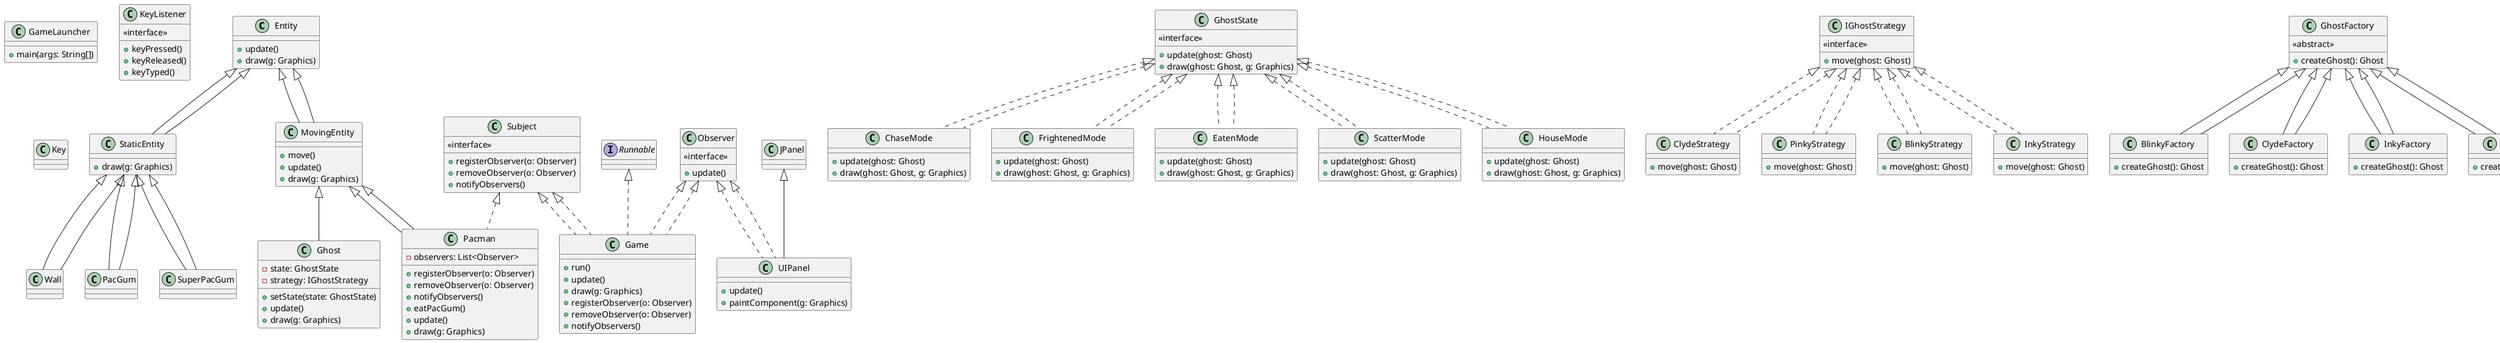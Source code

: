 @startuml

class Entity {
  +update()
  +draw(g: Graphics)
}

class StaticEntity extends Entity {
  +draw(g: Graphics)
}

class Wall extends StaticEntity
class PacGum extends StaticEntity
class SuperPacGum extends StaticEntity

class MovingEntity extends Entity {
  +move()
  +update()
  +draw(g: Graphics)
}

class GhostState {
  <<interface>>
  +update(ghost: Ghost)
  +draw(ghost: Ghost, g: Graphics)
}

class Ghost {
  -state: GhostState
  -strategy: IGhostStrategy
  +setState(state: GhostState)
  +update()
  +draw(g: Graphics)
}

class ChaseMode implements GhostState {
  +update(ghost: Ghost)
  +draw(ghost: Ghost, g: Graphics)
}

class FrightenedMode implements GhostState {
  +update(ghost: Ghost)
  +draw(ghost: Ghost, g: Graphics)
}

class EatenMode implements GhostState {
  +update(ghost: Ghost)
  +draw(ghost: Ghost, g: Graphics)
}

class ScatterMode implements GhostState {
  +update(ghost: Ghost)
  +draw(ghost: Ghost, g: Graphics)
}

class HouseMode implements GhostState {
  +update(ghost: Ghost)
  +draw(ghost: Ghost, g: Graphics)
}

class IGhostStrategy {
  <<interface>>
  +move(ghost: Ghost)
}

class ClydeStrategy implements IGhostStrategy {
  +move(ghost: Ghost)
}

class PinkyStrategy implements IGhostStrategy {
  +move(ghost: Ghost)
}

class BlinkyStrategy implements IGhostStrategy {
  +move(ghost: Ghost)
}

class InkyStrategy implements IGhostStrategy {
  +move(ghost: Ghost)
}

class GhostFactory {
  <<abstract>>
  +createGhost(): Ghost
}

class BlinkyFactory extends GhostFactory {
  +createGhost(): Ghost
}

class ClydeFactory extends GhostFactory {
  +createGhost(): Ghost
}

class InkyFactory extends GhostFactory {
  +createGhost(): Ghost
}

class PinkyFactory extends GhostFactory {
  +createGhost(): Ghost
}

class Pacman extends MovingEntity {
  -observers: List<Observer>
  +registerObserver(o: Observer)
  +removeObserver(o: Observer)
  +notifyObservers()
  +eatPacGum()
  +update()
  +draw(g: Graphics)
}

class Observer {
  <<interface>>
  +update()
}

class Subject {
  <<interface>>
  +registerObserver(o: Observer)
  +removeObserver(o: Observer)
  +notifyObservers()
}

class Game implements Runnable, Observer, Subject {
  +run()
  +update()
  +draw(g: Graphics)
  +registerObserver(o: Observer)
  +removeObserver(o: Observer)
  +notifyObservers()
}

class UIPanel extends JPanel implements Observer {
  +update()
  +paintComponent(g: Graphics)
}

class CollisionDetector {
  +checkCollision(a: Entity, b: Entity): boolean
  +checkWallCollision(e: Entity, w: Wall): boolean
}

class WallCollisionDetector extends CollisionDetector

class GameLauncher {
  +main(args: String[])
}

class KeyListener {
  <<interface>>
  +keyPressed()
  +keyReleased()
  +keyTyped()
}

class Key

Entity <|-- StaticEntity
Entity <|-- MovingEntity
StaticEntity <|-- Wall
StaticEntity <|-- PacGum
StaticEntity <|-- SuperPacGum
MovingEntity <|-- Ghost
MovingEntity <|-- Pacman

GhostState <|.. ChaseMode
GhostState <|.. FrightenedMode
GhostState <|.. EatenMode
GhostState <|.. ScatterMode
GhostState <|.. HouseMode

IGhostStrategy <|.. ClydeStrategy
IGhostStrategy <|.. PinkyStrategy
IGhostStrategy <|.. BlinkyStrategy
IGhostStrategy <|.. InkyStrategy

GhostFactory <|-- BlinkyFactory
GhostFactory <|-- ClydeFactory
GhostFactory <|-- InkyFactory
GhostFactory <|-- PinkyFactory

Subject <|.. Pacman
Observer <|.. Game
Observer <|.. UIPanel
Subject <|.. Game

@enduml@startuml

       class Entity {
         +update()
         +draw(g: Graphics)
       }

       class StaticEntity extends Entity {
         +draw(g: Graphics)
       }

       class Wall extends StaticEntity
       class PacGum extends StaticEntity
       class SuperPacGum extends StaticEntity

       class MovingEntity extends Entity {
         +move()
         +update()
         +draw(g: Graphics)
       }

       class GhostState {
         <<interface>>
         +update(ghost: Ghost)
         +draw(ghost: Ghost, g: Graphics)
       }

       class Ghost {
         -state: GhostState
         -strategy: IGhostStrategy
         +setState(state: GhostState)
         +update()
         +draw(g: Graphics)
       }

       class ChaseMode implements GhostState {
         +update(ghost: Ghost)
         +draw(ghost: Ghost, g: Graphics)
       }

       class FrightenedMode implements GhostState {
         +update(ghost: Ghost)
         +draw(ghost: Ghost, g: Graphics)
       }

       class EatenMode implements GhostState {
         +update(ghost: Ghost)
         +draw(ghost: Ghost, g: Graphics)
       }

       class ScatterMode implements GhostState {
         +update(ghost: Ghost)
         +draw(ghost: Ghost, g: Graphics)
       }

       class HouseMode implements GhostState {
         +update(ghost: Ghost)
         +draw(ghost: Ghost, g: Graphics)
       }

       class IGhostStrategy {
         <<interface>>
         +move(ghost: Ghost)
       }

       class ClydeStrategy implements IGhostStrategy {
         +move(ghost: Ghost)
       }

       class PinkyStrategy implements IGhostStrategy {
         +move(ghost: Ghost)
       }

       class BlinkyStrategy implements IGhostStrategy {
         +move(ghost: Ghost)
       }

       class InkyStrategy implements IGhostStrategy {
         +move(ghost: Ghost)
       }

       class GhostFactory {
         <<abstract>>
         +createGhost(): Ghost
       }

       class BlinkyFactory extends GhostFactory {
         +createGhost(): Ghost
       }

       class ClydeFactory extends GhostFactory {
         +createGhost(): Ghost
       }

       class InkyFactory extends GhostFactory {
         +createGhost(): Ghost
       }

       class PinkyFactory extends GhostFactory {
         +createGhost(): Ghost
       }

       class Pacman extends MovingEntity {
         -observers: List<Observer>
         +registerObserver(o: Observer)
         +removeObserver(o: Observer)
         +notifyObservers()
         +eatPacGum()
         +update()
         +draw(g: Graphics)
       }

       class Observer {
         <<interface>>
         +update()
       }

       class Subject {
         <<interface>>
         +registerObserver(o: Observer)
         +removeObserver(o: Observer)
         +notifyObservers()
       }

       class Game implements Runnable, Observer, Subject {
         +run()
         +update()
         +draw(g: Graphics)
         +registerObserver(o: Observer)
         +removeObserver(o: Observer)
         +notifyObservers()
       }

       class UIPanel extends JPanel implements Observer {
         +update()
         +paintComponent(g: Graphics)
       }

       class CollisionDetector {
         +checkCollision(a: Entity, b: Entity): boolean
         +checkWallCollision(e: Entity, w: Wall): boolean
       }

       class WallCollisionDetector extends CollisionDetector

       class GameLauncher {
         +main(args: String[])
       }

       class KeyListener {
         <<interface>>
         +keyPressed()
         +keyReleased()
         +keyTyped()
       }

       class Key

       Entity <|-- StaticEntity
       Entity <|-- MovingEntity
       StaticEntity <|-- Wall
       StaticEntity <|-- PacGum
       StaticEntity <|-- SuperPacGum
       MovingEntity <|-- Ghost
       MovingEntity <|-- Pacman

       GhostState <|.. ChaseMode
       GhostState <|.. FrightenedMode
       GhostState <|.. EatenMode
       GhostState <|.. ScatterMode
       GhostState <|.. HouseMode

       IGhostStrategy <|.. ClydeStrategy
       IGhostStrategy <|.. PinkyStrategy
       IGhostStrategy <|.. BlinkyStrategy
       IGhostStrategy <|.. InkyStrategy

       GhostFactory <|-- BlinkyFactory
       GhostFactory <|-- ClydeFactory
       GhostFactory <|-- InkyFactory
       GhostFactory <|-- PinkyFactory

       Subject <|.. Pacman
       Observer <|.. Game
       Observer <|.. UIPanel
       Subject <|.. Game

       @enduml
